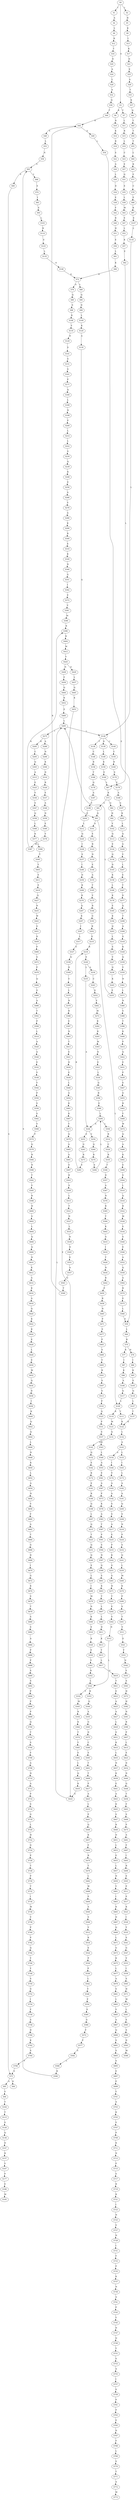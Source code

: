strict digraph  {
	S0 -> S1 [ label = I ];
	S0 -> S2 [ label = L ];
	S0 -> S3 [ label = S ];
	S1 -> S4 [ label = A ];
	S2 -> S5 [ label = H ];
	S3 -> S6 [ label = K ];
	S3 -> S7 [ label = T ];
	S4 -> S8 [ label = L ];
	S5 -> S9 [ label = K ];
	S6 -> S10 [ label = N ];
	S7 -> S11 [ label = L ];
	S8 -> S12 [ label = K ];
	S9 -> S13 [ label = I ];
	S10 -> S14 [ label = K ];
	S11 -> S15 [ label = R ];
	S12 -> S16 [ label = T ];
	S13 -> S17 [ label = K ];
	S14 -> S18 [ label = R ];
	S15 -> S19 [ label = L ];
	S16 -> S20 [ label = D ];
	S17 -> S21 [ label = D ];
	S18 -> S22 [ label = S ];
	S19 -> S23 [ label = C ];
	S20 -> S24 [ label = A ];
	S21 -> S25 [ label = E ];
	S22 -> S26 [ label = A ];
	S23 -> S27 [ label = E ];
	S24 -> S28 [ label = L ];
	S25 -> S29 [ label = A ];
	S26 -> S30 [ label = L ];
	S27 -> S31 [ label = Q ];
	S28 -> S32 [ label = A ];
	S29 -> S33 [ label = T ];
	S30 -> S34 [ label = D ];
	S31 -> S35 [ label = E ];
	S32 -> S36 [ label = Q ];
	S33 -> S37 [ label = K ];
	S34 -> S38 [ label = E ];
	S35 -> S39 [ label = L ];
	S36 -> S40 [ label = T ];
	S37 -> S41 [ label = Q ];
	S38 -> S42 [ label = F ];
	S39 -> S43 [ label = M ];
	S40 -> S44 [ label = R ];
	S41 -> S45 [ label = T ];
	S42 -> S46 [ label = R ];
	S43 -> S47 [ label = E ];
	S44 -> S48 [ label = S ];
	S44 -> S49 [ label = E ];
	S45 -> S50 [ label = T ];
	S46 -> S51 [ label = H ];
	S47 -> S52 [ label = L ];
	S48 -> S53 [ label = L ];
	S49 -> S54 [ label = L ];
	S50 -> S55 [ label = T ];
	S51 -> S56 [ label = E ];
	S52 -> S57 [ label = K ];
	S53 -> S58 [ label = K ];
	S54 -> S59 [ label = E ];
	S55 -> S60 [ label = L ];
	S56 -> S61 [ label = L ];
	S57 -> S62 [ label = E ];
	S58 -> S63 [ label = S ];
	S59 -> S64 [ label = L ];
	S60 -> S65 [ label = K ];
	S61 -> S66 [ label = K ];
	S62 -> S67 [ label = L ];
	S63 -> S68 [ label = Y ];
	S63 -> S69 [ label = P ];
	S64 -> S70 [ label = R ];
	S65 -> S71 [ label = F ];
	S66 -> S72 [ label = K ];
	S67 -> S73 [ label = K ];
	S68 -> S74 [ label = E ];
	S69 -> S75 [ label = S ];
	S70 -> S76 [ label = H ];
	S70 -> S77 [ label = K ];
	S71 -> S78 [ label = C ];
	S72 -> S79 [ label = G ];
	S72 -> S80 [ label = L ];
	S73 -> S81 [ label = A ];
	S73 -> S82 [ label = G ];
	S74 -> S83 [ label = I ];
	S75 -> S84 [ label = D ];
	S75 -> S85 [ label = G ];
	S76 -> S86 [ label = I ];
	S77 -> S87 [ label = I ];
	S78 -> S88 [ label = E ];
	S79 -> S89 [ label = Q ];
	S80 -> S90 [ label = Q ];
	S81 -> S91 [ label = Q ];
	S82 -> S92 [ label = H ];
	S83 -> S93 [ label = E ];
	S85 -> S94 [ label = V ];
	S86 -> S95 [ label = K ];
	S87 -> S96 [ label = K ];
	S88 -> S97 [ label = K ];
	S89 -> S98 [ label = S ];
	S90 -> S99 [ label = D ];
	S91 -> S100 [ label = L ];
	S91 -> S101 [ label = A ];
	S92 -> S102 [ label = V ];
	S93 -> S103 [ label = L ];
	S94 -> S104 [ label = T ];
	S95 -> S105 [ label = E ];
	S96 -> S106 [ label = A ];
	S97 -> S107 [ label = E ];
	S98 -> S108 [ label = K ];
	S99 -> S109 [ label = L ];
	S100 -> S110 [ label = K ];
	S100 -> S111 [ label = T ];
	S101 -> S112 [ label = E ];
	S102 -> S113 [ label = Q ];
	S103 -> S114 [ label = R ];
	S104 -> S115 [ label = T ];
	S105 -> S116 [ label = Q ];
	S106 -> S117 [ label = Q ];
	S107 -> S118 [ label = L ];
	S108 -> S119 [ label = V ];
	S109 -> S120 [ label = K ];
	S110 -> S121 [ label = M ];
	S111 -> S122 [ label = K ];
	S112 -> S123 [ label = R ];
	S113 -> S124 [ label = E ];
	S114 -> S125 [ label = E ];
	S115 -> S126 [ label = S ];
	S116 -> S127 [ label = L ];
	S117 -> S100 [ label = L ];
	S118 -> S128 [ label = L ];
	S119 -> S129 [ label = D ];
	S120 -> S130 [ label = A ];
	S121 -> S131 [ label = Q ];
	S122 -> S132 [ label = L ];
	S123 -> S133 [ label = N ];
	S124 -> S134 [ label = Q ];
	S125 -> S135 [ label = L ];
	S126 -> S136 [ label = Q ];
	S127 -> S137 [ label = T ];
	S128 -> S138 [ label = T ];
	S128 -> S139 [ label = D ];
	S128 -> S140 [ label = C ];
	S129 -> S141 [ label = S ];
	S130 -> S91 [ label = Q ];
	S131 -> S142 [ label = D ];
	S132 -> S143 [ label = A ];
	S133 -> S144 [ label = E ];
	S134 -> S145 [ label = D ];
	S135 -> S146 [ label = K ];
	S136 -> S147 [ label = D ];
	S137 -> S122 [ label = K ];
	S138 -> S148 [ label = C ];
	S139 -> S149 [ label = L ];
	S140 -> S150 [ label = C ];
	S141 -> S151 [ label = S ];
	S142 -> S152 [ label = Q ];
	S143 -> S153 [ label = L ];
	S143 -> S154 [ label = A ];
	S144 -> S155 [ label = A ];
	S145 -> S156 [ label = K ];
	S146 -> S72 [ label = K ];
	S147 -> S157 [ label = R ];
	S148 -> S158 [ label = R ];
	S149 -> S159 [ label = K ];
	S150 -> S160 [ label = R ];
	S151 -> S161 [ label = S ];
	S152 -> S162 [ label = E ];
	S153 -> S163 [ label = I ];
	S154 -> S164 [ label = I ];
	S155 -> S165 [ label = T ];
	S156 -> S166 [ label = L ];
	S157 -> S167 [ label = V ];
	S158 -> S168 [ label = T ];
	S159 -> S169 [ label = E ];
	S160 -> S170 [ label = S ];
	S161 -> S171 [ label = P ];
	S162 -> S172 [ label = K ];
	S163 -> S173 [ label = L ];
	S164 -> S174 [ label = V ];
	S165 -> S175 [ label = V ];
	S166 -> S176 [ label = K ];
	S167 -> S177 [ label = P ];
	S168 -> S178 [ label = Q ];
	S169 -> S67 [ label = L ];
	S170 -> S179 [ label = E ];
	S171 -> S180 [ label = Q ];
	S172 -> S181 [ label = E ];
	S173 -> S182 [ label = A ];
	S174 -> S183 [ label = A ];
	S175 -> S184 [ label = R ];
	S176 -> S185 [ label = E ];
	S177 -> S186 [ label = E ];
	S178 -> S187 [ label = A ];
	S179 -> S188 [ label = A ];
	S180 -> S189 [ label = L ];
	S181 -> S190 [ label = R ];
	S182 -> S191 [ label = A ];
	S183 -> S192 [ label = A ];
	S184 -> S193 [ label = G ];
	S185 -> S194 [ label = K ];
	S186 -> S195 [ label = M ];
	S187 -> S196 [ label = S ];
	S188 -> S197 [ label = S ];
	S189 -> S198 [ label = N ];
	S190 -> S199 [ label = Q ];
	S191 -> S200 [ label = Q ];
	S192 -> S201 [ label = S ];
	S193 -> S202 [ label = R ];
	S194 -> S203 [ label = Q ];
	S196 -> S204 [ label = S ];
	S197 -> S205 [ label = R ];
	S198 -> S206 [ label = P ];
	S199 -> S207 [ label = L ];
	S200 -> S208 [ label = S ];
	S201 -> S209 [ label = S ];
	S202 -> S210 [ label = E ];
	S203 -> S211 [ label = L ];
	S204 -> S212 [ label = L ];
	S205 -> S213 [ label = L ];
	S206 -> S214 [ label = L ];
	S207 -> S215 [ label = Q ];
	S208 -> S216 [ label = N ];
	S209 -> S217 [ label = A ];
	S210 -> S218 [ label = R ];
	S211 -> S219 [ label = S ];
	S212 -> S220 [ label = Q ];
	S213 -> S221 [ label = Q ];
	S214 -> S222 [ label = L ];
	S215 -> S223 [ label = T ];
	S216 -> S224 [ label = P ];
	S217 -> S225 [ label = E ];
	S218 -> S226 [ label = E ];
	S219 -> S227 [ label = V ];
	S220 -> S228 [ label = I ];
	S221 -> S229 [ label = A ];
	S222 -> S230 [ label = S ];
	S223 -> S231 [ label = Q ];
	S224 -> S232 [ label = S ];
	S225 -> S233 [ label = P ];
	S226 -> S234 [ label = A ];
	S226 -> S235 [ label = L ];
	S227 -> S236 [ label = Q ];
	S228 -> S237 [ label = S ];
	S229 -> S238 [ label = V ];
	S230 -> S239 [ label = Q ];
	S231 -> S240 [ label = Q ];
	S232 -> S241 [ label = Q ];
	S233 -> S242 [ label = K ];
	S234 -> S243 [ label = C ];
	S235 -> S244 [ label = A ];
	S236 -> S245 [ label = K ];
	S237 -> S246 [ label = I ];
	S238 -> S247 [ label = L ];
	S239 -> S248 [ label = K ];
	S240 -> S249 [ label = E ];
	S241 -> S250 [ label = L ];
	S242 -> S251 [ label = G ];
	S243 -> S252 [ label = Q ];
	S244 -> S253 [ label = E ];
	S244 -> S254 [ label = V ];
	S245 -> S255 [ label = E ];
	S246 -> S256 [ label = D ];
	S247 -> S257 [ label = E ];
	S248 -> S258 [ label = E ];
	S249 -> S259 [ label = L ];
	S250 -> S260 [ label = M ];
	S251 -> S261 [ label = G ];
	S252 -> S262 [ label = V ];
	S253 -> S263 [ label = G ];
	S254 -> S264 [ label = Q ];
	S255 -> S265 [ label = L ];
	S256 -> S266 [ label = K ];
	S257 -> S267 [ label = T ];
	S258 -> S268 [ label = A ];
	S259 -> S269 [ label = I ];
	S260 -> S270 [ label = K ];
	S261 -> S271 [ label = H ];
	S262 -> S272 [ label = M ];
	S263 -> S273 [ label = R ];
	S264 -> S274 [ label = R ];
	S265 -> S275 [ label = I ];
	S265 -> S128 [ label = L ];
	S266 -> S276 [ label = K ];
	S267 -> S277 [ label = D ];
	S268 -> S278 [ label = V ];
	S269 -> S279 [ label = M ];
	S270 -> S280 [ label = P ];
	S271 -> S281 [ label = T ];
	S272 -> S282 [ label = R ];
	S273 -> S283 [ label = E ];
	S274 -> S284 [ label = E ];
	S275 -> S285 [ label = K ];
	S275 -> S286 [ label = A ];
	S276 -> S287 [ label = Q ];
	S277 -> S288 [ label = Q ];
	S278 -> S289 [ label = A ];
	S279 -> S290 [ label = N ];
	S280 -> S291 [ label = S ];
	S281 -> S292 [ label = E ];
	S282 -> S293 [ label = R ];
	S283 -> S218 [ label = R ];
	S284 -> S294 [ label = L ];
	S285 -> S295 [ label = C ];
	S286 -> S296 [ label = N ];
	S287 -> S297 [ label = K ];
	S288 -> S298 [ label = T ];
	S289 -> S299 [ label = K ];
	S290 -> S300 [ label = K ];
	S291 -> S301 [ label = T ];
	S292 -> S302 [ label = V ];
	S293 -> S303 [ label = M ];
	S294 -> S304 [ label = L ];
	S294 -> S244 [ label = A ];
	S295 -> S305 [ label = Q ];
	S296 -> S306 [ label = K ];
	S297 -> S307 [ label = I ];
	S298 -> S308 [ label = A ];
	S299 -> S309 [ label = R ];
	S300 -> S310 [ label = E ];
	S301 -> S311 [ label = V ];
	S302 -> S312 [ label = N ];
	S303 -> S313 [ label = N ];
	S304 -> S314 [ label = R ];
	S305 -> S315 [ label = A ];
	S306 -> S316 [ label = D ];
	S307 -> S317 [ label = L ];
	S308 -> S318 [ label = G ];
	S309 -> S319 [ label = E ];
	S310 -> S320 [ label = R ];
	S311 -> S321 [ label = E ];
	S312 -> S322 [ label = L ];
	S313 -> S323 [ label = E ];
	S314 -> S324 [ label = C ];
	S315 -> S325 [ label = E ];
	S316 -> S326 [ label = R ];
	S317 -> S327 [ label = E ];
	S318 -> S328 [ label = K ];
	S319 -> S329 [ label = K ];
	S320 -> S330 [ label = E ];
	S321 -> S331 [ label = F ];
	S322 -> S332 [ label = V ];
	S322 -> S333 [ label = R ];
	S323 -> S334 [ label = L ];
	S324 -> S335 [ label = R ];
	S325 -> S336 [ label = V ];
	S326 -> S337 [ label = E ];
	S327 -> S338 [ label = Q ];
	S328 -> S339 [ label = Q ];
	S329 -> S340 [ label = N ];
	S330 -> S341 [ label = V ];
	S331 -> S342 [ label = N ];
	S332 -> S343 [ label = M ];
	S333 -> S344 [ label = Q ];
	S334 -> S345 [ label = Q ];
	S335 -> S346 [ label = T ];
	S336 -> S347 [ label = S ];
	S337 -> S348 [ label = A ];
	S338 -> S349 [ label = H ];
	S339 -> S350 [ label = V ];
	S340 -> S351 [ label = G ];
	S341 -> S352 [ label = N ];
	S342 -> S353 [ label = V ];
	S343 -> S354 [ label = R ];
	S344 -> S355 [ label = A ];
	S345 -> S356 [ label = R ];
	S346 -> S357 [ label = D ];
	S347 -> S358 [ label = Q ];
	S348 -> S359 [ label = N ];
	S349 -> S360 [ label = V ];
	S350 -> S361 [ label = N ];
	S351 -> S362 [ label = I ];
	S352 -> S322 [ label = L ];
	S353 -> S363 [ label = S ];
	S354 -> S364 [ label = K ];
	S355 -> S365 [ label = G ];
	S356 -> S366 [ label = E ];
	S357 -> S367 [ label = A ];
	S358 -> S368 [ label = L ];
	S359 -> S369 [ label = E ];
	S360 -> S370 [ label = L ];
	S361 -> S371 [ label = L ];
	S362 -> S372 [ label = E ];
	S363 -> S373 [ label = H ];
	S364 -> S374 [ label = T ];
	S365 -> S375 [ label = D ];
	S366 -> S294 [ label = L ];
	S367 -> S376 [ label = N ];
	S368 -> S377 [ label = K ];
	S369 -> S378 [ label = V ];
	S370 -> S379 [ label = N ];
	S371 -> S380 [ label = N ];
	S372 -> S381 [ label = V ];
	S373 -> S382 [ label = H ];
	S374 -> S383 [ label = Y ];
	S375 -> S384 [ label = C ];
	S376 -> S385 [ label = R ];
	S377 -> S386 [ label = L ];
	S378 -> S387 [ label = M ];
	S379 -> S388 [ label = R ];
	S380 -> S389 [ label = S ];
	S381 -> S390 [ label = M ];
	S382 -> S391 [ label = N ];
	S383 -> S392 [ label = E ];
	S384 -> S393 [ label = S ];
	S385 -> S394 [ label = T ];
	S386 -> S395 [ label = T ];
	S387 -> S396 [ label = K ];
	S388 -> S397 [ label = E ];
	S389 -> S398 [ label = T ];
	S390 -> S396 [ label = K ];
	S391 -> S399 [ label = R ];
	S392 -> S400 [ label = L ];
	S393 -> S401 [ label = T ];
	S394 -> S402 [ label = K ];
	S395 -> S403 [ label = Y ];
	S396 -> S404 [ label = R ];
	S397 -> S405 [ label = N ];
	S398 -> S406 [ label = K ];
	S399 -> S407 [ label = P ];
	S400 -> S408 [ label = Q ];
	S401 -> S409 [ label = T ];
	S402 -> S410 [ label = G ];
	S403 -> S411 [ label = E ];
	S404 -> S412 [ label = M ];
	S405 -> S413 [ label = T ];
	S406 -> S414 [ label = P ];
	S407 -> S415 [ label = L ];
	S408 -> S416 [ label = K ];
	S409 -> S417 [ label = P ];
	S410 -> S418 [ label = I ];
	S411 -> S419 [ label = E ];
	S412 -> S420 [ label = Y ];
	S413 -> S421 [ label = E ];
	S414 -> S422 [ label = Q ];
	S415 -> S423 [ label = E ];
	S416 -> S424 [ label = E ];
	S417 -> S425 [ label = A ];
	S418 -> S426 [ label = T ];
	S419 -> S427 [ label = Q ];
	S420 -> S428 [ label = N ];
	S420 -> S429 [ label = D ];
	S421 -> S430 [ label = D ];
	S422 -> S431 [ label = E ];
	S423 -> S432 [ label = D ];
	S424 -> S265 [ label = L ];
	S425 -> S433 [ label = L ];
	S426 -> S434 [ label = N ];
	S427 -> S435 [ label = N ];
	S428 -> S436 [ label = F ];
	S429 -> S437 [ label = L ];
	S430 -> S438 [ label = E ];
	S431 -> S439 [ label = P ];
	S432 -> S440 [ label = N ];
	S433 -> S441 [ label = P ];
	S434 -> S442 [ label = R ];
	S435 -> S443 [ label = W ];
	S436 -> S444 [ label = Q ];
	S437 -> S445 [ label = Q ];
	S438 -> S446 [ label = L ];
	S439 -> S447 [ label = E ];
	S440 -> S448 [ label = Q ];
	S441 -> S449 [ label = Q ];
	S442 -> S450 [ label = E ];
	S443 -> S451 [ label = G ];
	S444 -> S452 [ label = K ];
	S445 -> S453 [ label = K ];
	S446 -> S454 [ label = A ];
	S447 -> S455 [ label = G ];
	S448 -> S456 [ label = T ];
	S449 -> S457 [ label = K ];
	S450 -> S458 [ label = R ];
	S451 -> S459 [ label = D ];
	S452 -> S460 [ label = E ];
	S453 -> S424 [ label = E ];
	S454 -> S461 [ label = K ];
	S455 -> S462 [ label = R ];
	S456 -> S463 [ label = F ];
	S457 -> S464 [ label = F ];
	S458 -> S465 [ label = N ];
	S459 -> S466 [ label = P ];
	S460 -> S265 [ label = L ];
	S461 -> S467 [ label = K ];
	S462 -> S468 [ label = Y ];
	S463 -> S469 [ label = S ];
	S464 -> S470 [ label = R ];
	S465 -> S471 [ label = P ];
	S466 -> S472 [ label = G ];
	S467 -> S473 [ label = Y ];
	S468 -> S474 [ label = W ];
	S469 -> S475 [ label = P ];
	S470 -> S476 [ label = T ];
	S471 -> S477 [ label = S ];
	S472 -> S478 [ label = P ];
	S473 -> S479 [ label = Q ];
	S474 -> S480 [ label = Q ];
	S475 -> S481 [ label = A ];
	S476 -> S482 [ label = L ];
	S477 -> S483 [ label = P ];
	S478 -> S484 [ label = Q ];
	S479 -> S485 [ label = A ];
	S480 -> S486 [ label = A ];
	S481 -> S487 [ label = F ];
	S482 -> S488 [ label = W ];
	S483 -> S489 [ label = S ];
	S484 -> S490 [ label = G ];
	S485 -> S491 [ label = A ];
	S486 -> S492 [ label = K ];
	S487 -> S493 [ label = I ];
	S488 -> S494 [ label = P ];
	S489 -> S495 [ label = Y ];
	S490 -> S496 [ label = A ];
	S491 -> S497 [ label = E ];
	S492 -> S498 [ label = E ];
	S493 -> S499 [ label = R ];
	S494 -> S500 [ label = A ];
	S495 -> S501 [ label = R ];
	S496 -> S502 [ label = T ];
	S497 -> S503 [ label = R ];
	S498 -> S504 [ label = S ];
	S499 -> S505 [ label = E ];
	S500 -> S506 [ label = S ];
	S501 -> S507 [ label = S ];
	S502 -> S508 [ label = P ];
	S503 -> S509 [ label = S ];
	S504 -> S510 [ label = L ];
	S505 -> S511 [ label = P ];
	S506 -> S512 [ label = V ];
	S507 -> S513 [ label = G ];
	S508 -> S514 [ label = L ];
	S509 -> S515 [ label = L ];
	S510 -> S516 [ label = Q ];
	S511 -> S517 [ label = P ];
	S512 -> S518 [ label = K ];
	S513 -> S519 [ label = P ];
	S514 -> S520 [ label = A ];
	S515 -> S521 [ label = T ];
	S516 -> S522 [ label = R ];
	S517 -> S523 [ label = K ];
	S518 -> S524 [ label = E ];
	S519 -> S525 [ label = Q ];
	S520 -> S526 [ label = A ];
	S521 -> S527 [ label = N ];
	S522 -> S528 [ label = M ];
	S523 -> S529 [ label = I ];
	S524 -> S530 [ label = P ];
	S525 -> S531 [ label = P ];
	S526 -> S532 [ label = E ];
	S527 -> S533 [ label = L ];
	S528 -> S534 [ label = S ];
	S529 -> S535 [ label = Y ];
	S530 -> S536 [ label = P ];
	S531 -> S537 [ label = S ];
	S532 -> S538 [ label = V ];
	S533 -> S539 [ label = N ];
	S534 -> S540 [ label = S ];
	S535 -> S541 [ label = S ];
	S536 -> S542 [ label = L ];
	S537 -> S543 [ label = H ];
	S538 -> S544 [ label = Y ];
	S539 -> S545 [ label = D ];
	S540 -> S546 [ label = E ];
	S541 -> S547 [ label = G ];
	S542 -> S548 [ label = Y ];
	S543 -> S549 [ label = L ];
	S544 -> S550 [ label = P ];
	S545 -> S551 [ label = E ];
	S546 -> S552 [ label = A ];
	S547 -> S553 [ label = V ];
	S548 -> S554 [ label = F ];
	S549 -> S555 [ label = A ];
	S550 -> S556 [ label = S ];
	S551 -> S557 [ label = A ];
	S552 -> S558 [ label = Q ];
	S553 -> S559 [ label = I ];
	S554 -> S560 [ label = S ];
	S555 -> S561 [ label = E ];
	S556 -> S562 [ label = S ];
	S557 -> S563 [ label = Q ];
	S558 -> S564 [ label = A ];
	S559 -> S565 [ label = S ];
	S560 -> S566 [ label = G ];
	S561 -> S567 [ label = A ];
	S562 -> S568 [ label = V ];
	S563 -> S569 [ label = T ];
	S564 -> S570 [ label = R ];
	S565 -> S571 [ label = H ];
	S566 -> S572 [ label = F ];
	S567 -> S573 [ label = P ];
	S568 -> S574 [ label = P ];
	S569 -> S44 [ label = R ];
	S570 -> S575 [ label = E ];
	S571 -> S576 [ label = M ];
	S572 -> S577 [ label = F ];
	S573 -> S578 [ label = K ];
	S574 -> S579 [ label = Q ];
	S575 -> S580 [ label = L ];
	S576 -> S581 [ label = L ];
	S577 -> S582 [ label = S ];
	S578 -> S583 [ label = A ];
	S579 -> S584 [ label = H ];
	S580 -> S59 [ label = E ];
	S581 -> S585 [ label = E ];
	S582 -> S586 [ label = L ];
	S583 -> S587 [ label = T ];
	S584 -> S588 [ label = N ];
	S585 -> S589 [ label = S ];
	S586 -> S590 [ label = K ];
	S587 -> S591 [ label = P ];
	S588 -> S592 [ label = T ];
	S589 -> S593 [ label = D ];
	S590 -> S63 [ label = S ];
	S591 -> S594 [ label = S ];
	S592 -> S595 [ label = V ];
	S593 -> S596 [ label = M ];
	S594 -> S597 [ label = N ];
	S595 -> S598 [ label = R ];
	S597 -> S599 [ label = Q ];
	S598 -> S600 [ label = H ];
	S599 -> S601 [ label = S ];
	S600 -> S602 [ label = S ];
	S601 -> S603 [ label = K ];
	S602 -> S604 [ label = L ];
	S603 -> S605 [ label = T ];
	S604 -> S606 [ label = Q ];
	S605 -> S607 [ label = L ];
	S606 -> S608 [ label = Q ];
	S607 -> S609 [ label = L ];
	S608 -> S610 [ label = N ];
	S609 -> S611 [ label = D ];
	S610 -> S612 [ label = K ];
	S611 -> S613 [ label = K ];
	S612 -> S614 [ label = A ];
	S613 -> S615 [ label = Y ];
	S614 -> S616 [ label = K ];
	S615 -> S617 [ label = L ];
	S616 -> S618 [ label = A ];
	S617 -> S619 [ label = S ];
	S618 -> S620 [ label = Q ];
	S619 -> S621 [ label = T ];
	S620 -> S622 [ label = K ];
	S621 -> S623 [ label = E ];
	S622 -> S624 [ label = K ];
	S623 -> S625 [ label = A ];
	S624 -> S626 [ label = E ];
	S625 -> S627 [ label = A ];
	S626 -> S628 [ label = L ];
	S627 -> S629 [ label = L ];
	S628 -> S630 [ label = E ];
	S629 -> S631 [ label = S ];
	S630 -> S632 [ label = M ];
	S631 -> S633 [ label = K ];
	S632 -> S634 [ label = Q ];
	S633 -> S635 [ label = L ];
	S634 -> S636 [ label = D ];
	S635 -> S637 [ label = N ];
	S636 -> S638 [ label = I ];
	S637 -> S639 [ label = K ];
	S638 -> S640 [ label = K ];
	S639 -> S641 [ label = E ];
	S640 -> S642 [ label = Q ];
	S641 -> S643 [ label = A ];
	S642 -> S644 [ label = Q ];
	S643 -> S645 [ label = K ];
	S644 -> S646 [ label = L ];
	S645 -> S647 [ label = S ];
	S646 -> S648 [ label = N ];
	S647 -> S649 [ label = R ];
	S648 -> S650 [ label = K ];
	S649 -> S651 [ label = D ];
	S650 -> S652 [ label = L ];
	S651 -> S653 [ label = L ];
	S652 -> S654 [ label = A ];
	S653 -> S655 [ label = E ];
	S654 -> S656 [ label = N ];
	S655 -> S657 [ label = L ];
	S656 -> S658 [ label = V ];
	S657 -> S659 [ label = N ];
	S658 -> S660 [ label = F ];
	S659 -> S661 [ label = Y ];
	S660 -> S662 [ label = A ];
	S661 -> S663 [ label = I ];
	S662 -> S664 [ label = T ];
	S663 -> S665 [ label = K ];
	S664 -> S666 [ label = G ];
	S665 -> S667 [ label = D ];
	S666 -> S668 [ label = D ];
	S667 -> S669 [ label = Q ];
	S668 -> S670 [ label = I ];
	S669 -> S671 [ label = L ];
	S670 -> S672 [ label = G ];
	S671 -> S673 [ label = G ];
	S672 -> S674 [ label = K ];
	S673 -> S675 [ label = K ];
	S674 -> S676 [ label = S ];
	S675 -> S677 [ label = L ];
	S676 -> S678 [ label = T ];
	S677 -> S679 [ label = A ];
	S678 -> S680 [ label = S ];
	S679 -> S681 [ label = S ];
	S680 -> S682 [ label = S ];
	S681 -> S683 [ label = L ];
	S682 -> S684 [ label = A ];
	S683 -> S685 [ label = V ];
	S684 -> S686 [ label = P ];
	S685 -> S687 [ label = A ];
	S686 -> S688 [ label = P ];
	S687 -> S689 [ label = Q ];
	S688 -> S690 [ label = S ];
	S689 -> S691 [ label = S ];
	S690 -> S692 [ label = S ];
	S691 -> S693 [ label = S ];
	S692 -> S694 [ label = P ];
	S693 -> S695 [ label = S ];
	S694 -> S696 [ label = P ];
	S695 -> S697 [ label = E ];
	S696 -> S698 [ label = P ];
	S697 -> S699 [ label = P ];
	S698 -> S700 [ label = Q ];
	S699 -> S701 [ label = Y ];
	S700 -> S702 [ label = T ];
	S701 -> S703 [ label = A ];
	S702 -> S704 [ label = S ];
	S703 -> S705 [ label = K ];
	S704 -> S706 [ label = F ];
	S705 -> S707 [ label = V ];
	S706 -> S708 [ label = A ];
	S707 -> S709 [ label = P ];
	S708 -> S710 [ label = N ];
	S709 -> S711 [ label = K ];
	S710 -> S712 [ label = A ];
	S711 -> S713 [ label = N ];
	S712 -> S714 [ label = P ];
	S713 -> S715 [ label = P ];
	S714 -> S716 [ label = S ];
	S715 -> S717 [ label = S ];
	S716 -> S718 [ label = G ];
	S717 -> S719 [ label = R ];
	S718 -> S720 [ label = L ];
	S719 -> S721 [ label = R ];
	S720 -> S722 [ label = H ];
	S721 -> S723 [ label = I ];
	S722 -> S724 [ label = G ];
	S723 -> S725 [ label = N ];
	S724 -> S726 [ label = P ];
	S725 -> S727 [ label = S ];
	S726 -> S728 [ label = T ];
	S727 -> S729 [ label = N ];
	S728 -> S730 [ label = P ];
	S729 -> S731 [ label = I ];
	S730 -> S732 [ label = T ];
	S731 -> S733 [ label = F ];
	S732 -> S734 [ label = I ];
	S733 -> S735 [ label = P ];
	S734 -> S736 [ label = M ];
	S735 -> S737 [ label = K ];
	S736 -> S738 [ label = V ];
	S737 -> S739 [ label = N ];
	S738 -> S740 [ label = P ];
	S739 -> S741 [ label = A ];
	S740 -> S742 [ label = P ];
	S741 -> S743 [ label = P ];
	S742 -> S744 [ label = Q ];
	S743 -> S745 [ label = Y ];
	S744 -> S746 [ label = Y ];
	S745 -> S747 [ label = D ];
	S746 -> S748 [ label = Y ];
	S747 -> S749 [ label = Q ];
	S748 -> S750 [ label = S ];
	S749 -> S751 [ label = Y ];
	S750 -> S752 [ label = G ];
	S751 -> S753 [ label = S ];
	S752 -> S754 [ label = I ];
	S753 -> S755 [ label = A ];
	S754 -> S756 [ label = F ];
	S755 -> S757 [ label = I ];
	S756 -> S758 [ label = S ];
	S757 -> S759 [ label = S ];
	S758 -> S760 [ label = D ];
	S759 -> S761 [ label = P ];
	S760 -> S762 [ label = K ];
	S761 -> S763 [ label = P ];
	S762 -> S764 [ label = S ];
	S763 -> S765 [ label = E ];
	S764 -> S766 [ label = P ];
	S765 -> S767 [ label = D ];
	S766 -> S75 [ label = S ];
	S767 -> S768 [ label = F ];
	S768 -> S769 [ label = L ];
	S769 -> S770 [ label = S ];
	S770 -> S771 [ label = T ];
	S771 -> S772 [ label = A ];
	S772 -> S773 [ label = M ];
}
